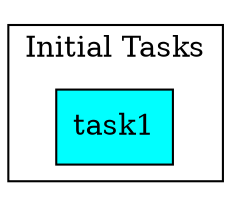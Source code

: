 // Execution Plan
digraph {
	graph [rankdir=LR]
	node [shape=box style=filled]
	// Initial Tasks
	subgraph cluster_0 {
		label="Initial Tasks"
		task1 [label=task1 fillcolor=cyan]
	}
	// Final Tasks
	subgraph cluster_1 {
		label="Final Tasks"
	}
}
